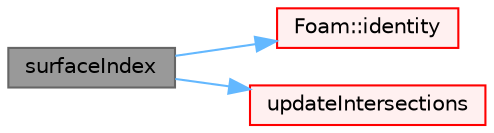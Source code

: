 digraph "surfaceIndex"
{
 // LATEX_PDF_SIZE
  bgcolor="transparent";
  edge [fontname=Helvetica,fontsize=10,labelfontname=Helvetica,labelfontsize=10];
  node [fontname=Helvetica,fontsize=10,shape=box,height=0.2,width=0.4];
  rankdir="LR";
  Node1 [id="Node000001",label="surfaceIndex",height=0.2,width=0.4,color="gray40", fillcolor="grey60", style="filled", fontcolor="black",tooltip=" "];
  Node1 -> Node2 [id="edge1_Node000001_Node000002",color="steelblue1",style="solid",tooltip=" "];
  Node2 [id="Node000002",label="Foam::identity",height=0.2,width=0.4,color="red", fillcolor="#FFF0F0", style="filled",URL="$namespaceFoam.html#a14e1da6db5665f43c1e588eab475eabf",tooltip=" "];
  Node1 -> Node5 [id="edge2_Node000001_Node000005",color="steelblue1",style="solid",tooltip=" "];
  Node5 [id="Node000005",label="updateIntersections",height=0.2,width=0.4,color="red", fillcolor="#FFF0F0", style="filled",URL="$classFoam_1_1meshRefinement.html#a3395a1268ebd8f23b469c11874e74933",tooltip=" "];
}
